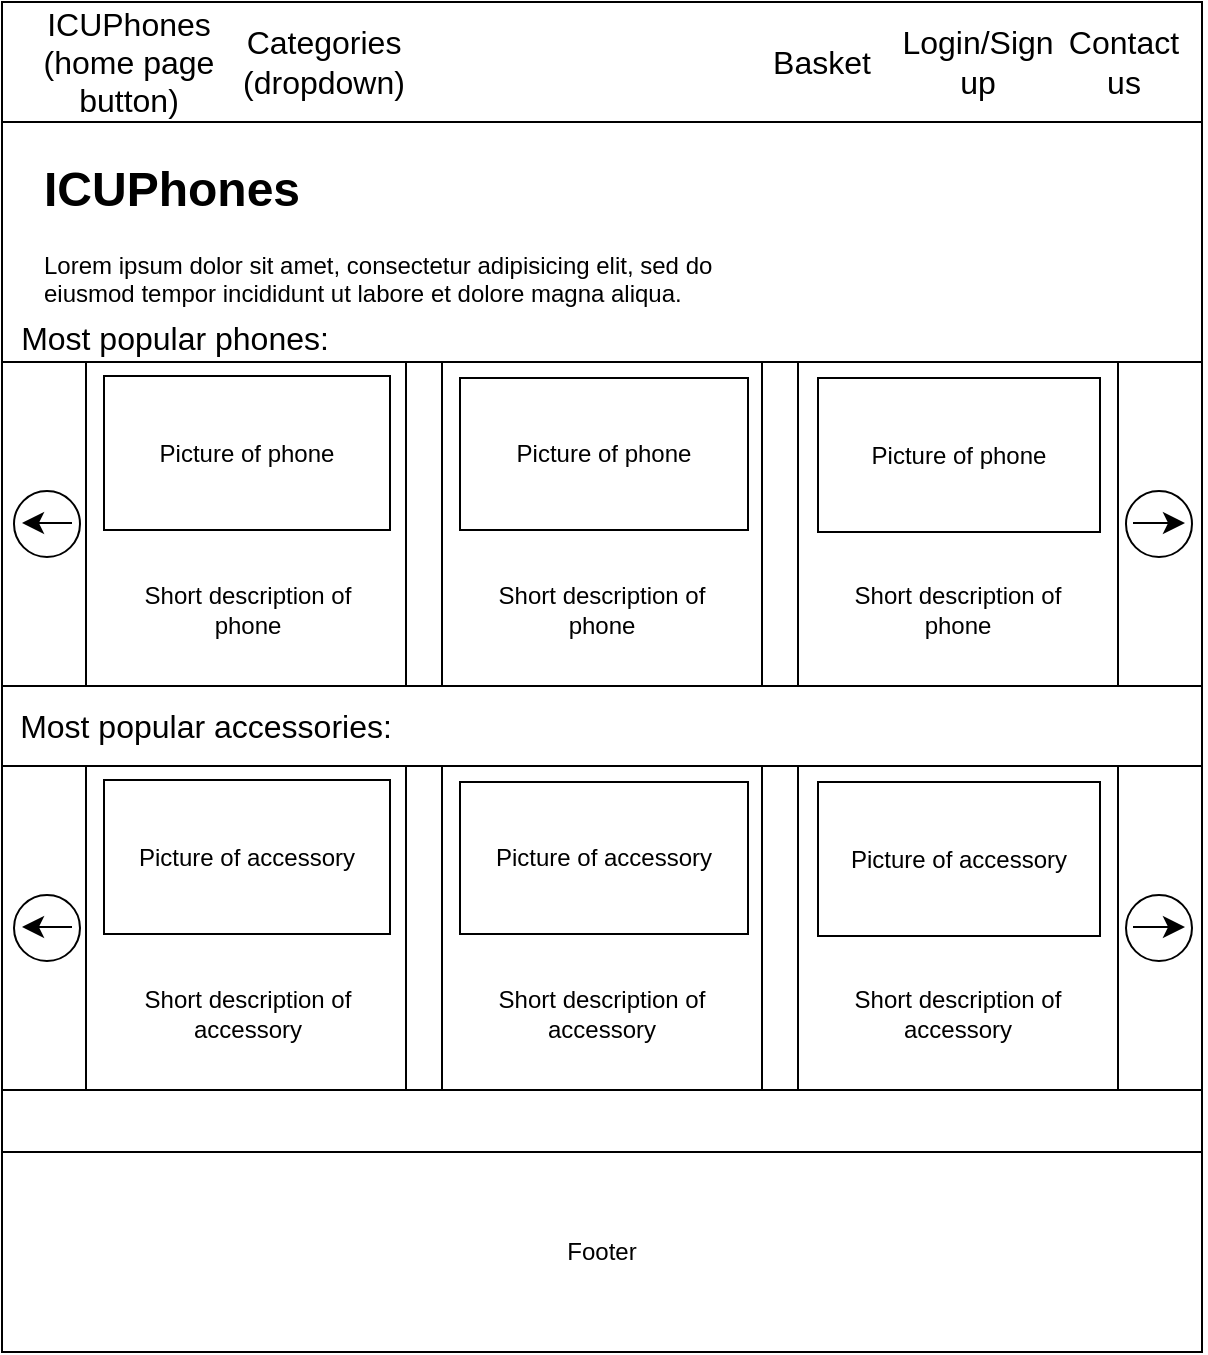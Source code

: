 <mxfile version="23.1.4" type="onedrive" pages="8">
  <diagram name="Home page" id="2J3tJFXeHp1UOmPfLcGs">
    <mxGraphModel grid="0" page="0" gridSize="10" guides="1" tooltips="1" connect="1" arrows="1" fold="1" pageScale="1" pageWidth="827" pageHeight="1169" math="0" shadow="0">
      <root>
        <mxCell id="0" />
        <mxCell id="1" parent="0" />
        <mxCell id="04mF1oczm_JuJKHATLaZ-1" value="" style="rounded=0;whiteSpace=wrap;html=1;" vertex="1" parent="1">
          <mxGeometry x="-83" y="-112" width="600" height="675" as="geometry" />
        </mxCell>
        <mxCell id="04mF1oczm_JuJKHATLaZ-4" value="" style="rounded=0;whiteSpace=wrap;html=1;" vertex="1" parent="1">
          <mxGeometry x="-83" y="-112" width="600" height="60" as="geometry" />
        </mxCell>
        <mxCell id="04mF1oczm_JuJKHATLaZ-5" value="ICUPhones (home page button)" style="text;html=1;align=center;verticalAlign=middle;whiteSpace=wrap;rounded=0;;fontSize=16;" vertex="1" parent="1">
          <mxGeometry x="-77" y="-97" width="115" height="30" as="geometry" />
        </mxCell>
        <mxCell id="04mF1oczm_JuJKHATLaZ-6" value="Contact us" style="text;html=1;align=center;verticalAlign=middle;whiteSpace=wrap;rounded=0;;fontSize=16;" vertex="1" parent="1">
          <mxGeometry x="448" y="-97" width="60" height="30" as="geometry" />
        </mxCell>
        <mxCell id="04mF1oczm_JuJKHATLaZ-7" value="Login/Sign up" style="text;html=1;align=center;verticalAlign=middle;whiteSpace=wrap;rounded=0;;fontSize=16;" vertex="1" parent="1">
          <mxGeometry x="375" y="-97" width="60" height="30" as="geometry" />
        </mxCell>
        <mxCell id="04mF1oczm_JuJKHATLaZ-10" value="Basket" style="text;html=1;align=center;verticalAlign=middle;whiteSpace=wrap;rounded=0;;fontSize=16;" vertex="1" parent="1">
          <mxGeometry x="297" y="-97" width="60" height="30" as="geometry" />
        </mxCell>
        <mxCell id="04mF1oczm_JuJKHATLaZ-11" value="Footer" style="rounded=0;whiteSpace=wrap;html=1;" vertex="1" parent="1">
          <mxGeometry x="-83" y="463" width="600" height="100" as="geometry" />
        </mxCell>
        <mxCell id="Ve1KUpYizb3Ycw6ySm-Z-1" value="&lt;h1&gt;ICUPhones&lt;/h1&gt;&lt;p&gt;Lorem ipsum dolor sit amet, consectetur adipisicing elit, sed do eiusmod tempor incididunt ut labore et dolore magna aliqua.&lt;/p&gt;" style="text;html=1;spacing=5;spacingTop=-20;whiteSpace=wrap;overflow=hidden;rounded=0;" vertex="1" parent="1">
          <mxGeometry x="-67" y="-38" width="350" height="120" as="geometry" />
        </mxCell>
        <mxCell id="Ve1KUpYizb3Ycw6ySm-Z-2" value="Most popular phones:" style="text;html=1;align=center;verticalAlign=middle;whiteSpace=wrap;rounded=0;;fontSize=16;" vertex="1" parent="1">
          <mxGeometry x="-77" y="41" width="161" height="30" as="geometry" />
        </mxCell>
        <mxCell id="Ve1KUpYizb3Ycw6ySm-Z-3" value="" style="rounded=0;whiteSpace=wrap;html=1;" vertex="1" parent="1">
          <mxGeometry x="-83" y="68" width="600" height="162" as="geometry" />
        </mxCell>
        <mxCell id="Ve1KUpYizb3Ycw6ySm-Z-4" value="Most popular accessories:" style="text;html=1;align=center;verticalAlign=middle;whiteSpace=wrap;rounded=0;;fontSize=16;" vertex="1" parent="1">
          <mxGeometry x="-77" y="235" width="192" height="30" as="geometry" />
        </mxCell>
        <mxCell id="Ve1KUpYizb3Ycw6ySm-Z-6" value="" style="rounded=0;whiteSpace=wrap;html=1;" vertex="1" parent="1">
          <mxGeometry x="-41" y="68" width="160" height="162" as="geometry" />
        </mxCell>
        <mxCell id="Ve1KUpYizb3Ycw6ySm-Z-7" value="" style="rounded=0;whiteSpace=wrap;html=1;" vertex="1" parent="1">
          <mxGeometry x="137" y="68" width="160" height="162" as="geometry" />
        </mxCell>
        <mxCell id="Ve1KUpYizb3Ycw6ySm-Z-8" value="" style="rounded=0;whiteSpace=wrap;html=1;" vertex="1" parent="1">
          <mxGeometry x="315" y="68" width="160" height="162" as="geometry" />
        </mxCell>
        <mxCell id="Ve1KUpYizb3Ycw6ySm-Z-9" value="" style="ellipse;whiteSpace=wrap;html=1;aspect=fixed;" vertex="1" parent="1">
          <mxGeometry x="-77" y="132.5" width="33" height="33" as="geometry" />
        </mxCell>
        <mxCell id="Ve1KUpYizb3Ycw6ySm-Z-10" value="" style="endArrow=classic;html=1;rounded=0;fontSize=12;startSize=8;endSize=8;" edge="1" parent="1">
          <mxGeometry width="50" height="50" relative="1" as="geometry">
            <mxPoint x="-48" y="148.5" as="sourcePoint" />
            <mxPoint x="-73" y="148.5" as="targetPoint" />
          </mxGeometry>
        </mxCell>
        <mxCell id="Ve1KUpYizb3Ycw6ySm-Z-13" value="" style="ellipse;whiteSpace=wrap;html=1;aspect=fixed;" vertex="1" parent="1">
          <mxGeometry x="479" y="132.5" width="33" height="33" as="geometry" />
        </mxCell>
        <mxCell id="Ve1KUpYizb3Ycw6ySm-Z-14" value="" style="endArrow=classic;html=1;rounded=0;fontSize=12;startSize=8;endSize=8;" edge="1" parent="1">
          <mxGeometry width="50" height="50" relative="1" as="geometry">
            <mxPoint x="482.5" y="148.5" as="sourcePoint" />
            <mxPoint x="508.5" y="148.5" as="targetPoint" />
          </mxGeometry>
        </mxCell>
        <mxCell id="Ve1KUpYizb3Ycw6ySm-Z-15" value="Picture of phone" style="rounded=0;whiteSpace=wrap;html=1;" vertex="1" parent="1">
          <mxGeometry x="-32" y="75" width="143" height="77" as="geometry" />
        </mxCell>
        <mxCell id="Ve1KUpYizb3Ycw6ySm-Z-16" value="Picture of phone" style="rounded=0;whiteSpace=wrap;html=1;" vertex="1" parent="1">
          <mxGeometry x="146" y="76" width="144" height="76" as="geometry" />
        </mxCell>
        <mxCell id="Ve1KUpYizb3Ycw6ySm-Z-17" value="Picture of phone" style="rounded=0;whiteSpace=wrap;html=1;" vertex="1" parent="1">
          <mxGeometry x="325" y="76" width="141" height="77" as="geometry" />
        </mxCell>
        <mxCell id="Ve1KUpYizb3Ycw6ySm-Z-18" value="Short description of phone" style="text;html=1;align=center;verticalAlign=middle;whiteSpace=wrap;rounded=0;;fontSize=12;" vertex="1" parent="1">
          <mxGeometry x="-31" y="159" width="142" height="66" as="geometry" />
        </mxCell>
        <mxCell id="Ve1KUpYizb3Ycw6ySm-Z-19" value="Short description of phone" style="text;html=1;align=center;verticalAlign=middle;whiteSpace=wrap;rounded=0;;fontSize=12;" vertex="1" parent="1">
          <mxGeometry x="146" y="159" width="142" height="66" as="geometry" />
        </mxCell>
        <mxCell id="Ve1KUpYizb3Ycw6ySm-Z-20" value="Short description of phone" style="text;html=1;align=center;verticalAlign=middle;whiteSpace=wrap;rounded=0;;fontSize=12;" vertex="1" parent="1">
          <mxGeometry x="324" y="159" width="142" height="66" as="geometry" />
        </mxCell>
        <mxCell id="Ve1KUpYizb3Ycw6ySm-Z-21" value="" style="rounded=0;whiteSpace=wrap;html=1;" vertex="1" parent="1">
          <mxGeometry x="-83" y="270" width="600" height="162" as="geometry" />
        </mxCell>
        <mxCell id="Ve1KUpYizb3Ycw6ySm-Z-22" value="" style="rounded=0;whiteSpace=wrap;html=1;" vertex="1" parent="1">
          <mxGeometry x="-41" y="270" width="160" height="162" as="geometry" />
        </mxCell>
        <mxCell id="Ve1KUpYizb3Ycw6ySm-Z-23" value="" style="rounded=0;whiteSpace=wrap;html=1;" vertex="1" parent="1">
          <mxGeometry x="137" y="270" width="160" height="162" as="geometry" />
        </mxCell>
        <mxCell id="Ve1KUpYizb3Ycw6ySm-Z-24" value="" style="rounded=0;whiteSpace=wrap;html=1;" vertex="1" parent="1">
          <mxGeometry x="315" y="270" width="160" height="162" as="geometry" />
        </mxCell>
        <mxCell id="Ve1KUpYizb3Ycw6ySm-Z-25" value="" style="ellipse;whiteSpace=wrap;html=1;aspect=fixed;" vertex="1" parent="1">
          <mxGeometry x="-77" y="334.5" width="33" height="33" as="geometry" />
        </mxCell>
        <mxCell id="Ve1KUpYizb3Ycw6ySm-Z-26" value="" style="endArrow=classic;html=1;rounded=0;fontSize=12;startSize=8;endSize=8;" edge="1" parent="1">
          <mxGeometry width="50" height="50" relative="1" as="geometry">
            <mxPoint x="-48" y="350.5" as="sourcePoint" />
            <mxPoint x="-73" y="350.5" as="targetPoint" />
          </mxGeometry>
        </mxCell>
        <mxCell id="Ve1KUpYizb3Ycw6ySm-Z-27" value="" style="ellipse;whiteSpace=wrap;html=1;aspect=fixed;" vertex="1" parent="1">
          <mxGeometry x="479" y="334.5" width="33" height="33" as="geometry" />
        </mxCell>
        <mxCell id="Ve1KUpYizb3Ycw6ySm-Z-28" value="" style="endArrow=classic;html=1;rounded=0;fontSize=12;startSize=8;endSize=8;" edge="1" parent="1">
          <mxGeometry width="50" height="50" relative="1" as="geometry">
            <mxPoint x="482.5" y="350.5" as="sourcePoint" />
            <mxPoint x="508.5" y="350.5" as="targetPoint" />
          </mxGeometry>
        </mxCell>
        <mxCell id="Ve1KUpYizb3Ycw6ySm-Z-29" value="Picture of accessory" style="rounded=0;whiteSpace=wrap;html=1;" vertex="1" parent="1">
          <mxGeometry x="-32" y="277" width="143" height="77" as="geometry" />
        </mxCell>
        <mxCell id="Ve1KUpYizb3Ycw6ySm-Z-30" value="Picture of accessory" style="rounded=0;whiteSpace=wrap;html=1;" vertex="1" parent="1">
          <mxGeometry x="146" y="278" width="144" height="76" as="geometry" />
        </mxCell>
        <mxCell id="Ve1KUpYizb3Ycw6ySm-Z-31" value="Picture of accessory" style="rounded=0;whiteSpace=wrap;html=1;" vertex="1" parent="1">
          <mxGeometry x="325" y="278" width="141" height="77" as="geometry" />
        </mxCell>
        <mxCell id="Ve1KUpYizb3Ycw6ySm-Z-32" value="Short description of accessory" style="text;html=1;align=center;verticalAlign=middle;whiteSpace=wrap;rounded=0;;fontSize=12;" vertex="1" parent="1">
          <mxGeometry x="-31" y="361" width="142" height="66" as="geometry" />
        </mxCell>
        <mxCell id="Ve1KUpYizb3Ycw6ySm-Z-33" value="Short description of accessory" style="text;html=1;align=center;verticalAlign=middle;whiteSpace=wrap;rounded=0;;fontSize=12;" vertex="1" parent="1">
          <mxGeometry x="146" y="361" width="142" height="66" as="geometry" />
        </mxCell>
        <mxCell id="Ve1KUpYizb3Ycw6ySm-Z-34" value="Short description of accessory" style="text;html=1;align=center;verticalAlign=middle;whiteSpace=wrap;rounded=0;;fontSize=12;" vertex="1" parent="1">
          <mxGeometry x="324" y="361" width="142" height="66" as="geometry" />
        </mxCell>
        <mxCell id="Ve1KUpYizb3Ycw6ySm-Z-35" value="Categories (dropdown)" style="text;html=1;align=center;verticalAlign=middle;whiteSpace=wrap;rounded=0;;fontSize=16;" vertex="1" parent="1">
          <mxGeometry x="48" y="-97" width="60" height="30" as="geometry" />
        </mxCell>
      </root>
    </mxGraphModel>
  </diagram>
  <diagram id="jII_pIbXoAba7rNEWKMD" name="Contact us">
    <mxGraphModel grid="0" page="0" gridSize="10" guides="1" tooltips="1" connect="1" arrows="1" fold="1" pageScale="1" pageWidth="827" pageHeight="1169" math="0" shadow="0">
      <root>
        <mxCell id="0" />
        <mxCell id="1" parent="0" />
        <mxCell id="JBblYrKfIaCpEpmU0I25-1" value="" style="rounded=0;whiteSpace=wrap;html=1;" vertex="1" parent="1">
          <mxGeometry x="-83" y="-112" width="600" height="675" as="geometry" />
        </mxCell>
        <mxCell id="JBblYrKfIaCpEpmU0I25-2" value="" style="rounded=0;whiteSpace=wrap;html=1;" vertex="1" parent="1">
          <mxGeometry x="-83" y="-112" width="600" height="60" as="geometry" />
        </mxCell>
        <mxCell id="JBblYrKfIaCpEpmU0I25-3" value="ICUPhones (home page button)" style="text;html=1;align=center;verticalAlign=middle;whiteSpace=wrap;rounded=0;;fontSize=16;" vertex="1" parent="1">
          <mxGeometry x="-77" y="-97" width="115" height="30" as="geometry" />
        </mxCell>
        <mxCell id="JBblYrKfIaCpEpmU0I25-4" value="Contact us" style="text;html=1;align=center;verticalAlign=middle;whiteSpace=wrap;rounded=0;;fontSize=16;" vertex="1" parent="1">
          <mxGeometry x="448" y="-97" width="60" height="30" as="geometry" />
        </mxCell>
        <mxCell id="JBblYrKfIaCpEpmU0I25-5" value="Login/Sign up" style="text;html=1;align=center;verticalAlign=middle;whiteSpace=wrap;rounded=0;;fontSize=16;" vertex="1" parent="1">
          <mxGeometry x="375" y="-97" width="60" height="30" as="geometry" />
        </mxCell>
        <mxCell id="JBblYrKfIaCpEpmU0I25-6" value="Basket" style="text;html=1;align=center;verticalAlign=middle;whiteSpace=wrap;rounded=0;;fontSize=16;" vertex="1" parent="1">
          <mxGeometry x="297" y="-97" width="60" height="30" as="geometry" />
        </mxCell>
        <mxCell id="JBblYrKfIaCpEpmU0I25-7" value="Footer" style="rounded=0;whiteSpace=wrap;html=1;" vertex="1" parent="1">
          <mxGeometry x="-83" y="463" width="600" height="100" as="geometry" />
        </mxCell>
        <mxCell id="tV07OY3lc2qLV0bxGWFJ-1" value="&lt;h1&gt;Having trouble?&lt;/h1&gt;&lt;p&gt;Lorem ipsum dolor sit amet, consectetur adipisicing elit, sed do eiusmod tempor incididunt ut labore et dolore magna aliqua.&lt;/p&gt;" style="text;html=1;spacing=5;spacingTop=-20;whiteSpace=wrap;overflow=hidden;rounded=0;" vertex="1" parent="1">
          <mxGeometry x="-60" y="-42" width="228" height="120" as="geometry" />
        </mxCell>
        <mxCell id="tV07OY3lc2qLV0bxGWFJ-2" value="" style="rounded=0;whiteSpace=wrap;html=1;" vertex="1" parent="1">
          <mxGeometry x="-71" y="73" width="578" height="273" as="geometry" />
        </mxCell>
        <mxCell id="tV07OY3lc2qLV0bxGWFJ-3" value="Name (optional):" style="text;html=1;align=center;verticalAlign=middle;whiteSpace=wrap;rounded=0;;fontSize=12;" vertex="1" parent="1">
          <mxGeometry x="-56" y="91" width="60" height="30" as="geometry" />
        </mxCell>
        <mxCell id="tV07OY3lc2qLV0bxGWFJ-4" value="Email:" style="text;html=1;align=center;verticalAlign=middle;whiteSpace=wrap;rounded=0;;fontSize=12;" vertex="1" parent="1">
          <mxGeometry x="-56" y="133" width="60" height="30" as="geometry" />
        </mxCell>
        <mxCell id="tV07OY3lc2qLV0bxGWFJ-6" value="Type of issue:" style="text;html=1;align=center;verticalAlign=middle;whiteSpace=wrap;rounded=0;;fontSize=12;" vertex="1" parent="1">
          <mxGeometry x="-56" y="174" width="60" height="30" as="geometry" />
        </mxCell>
        <mxCell id="tV07OY3lc2qLV0bxGWFJ-7" value="Description of issue:" style="text;html=1;align=center;verticalAlign=middle;whiteSpace=wrap;rounded=0;;fontSize=12;" vertex="1" parent="1">
          <mxGeometry x="-56" y="223" width="60" height="30" as="geometry" />
        </mxCell>
        <mxCell id="tV07OY3lc2qLV0bxGWFJ-8" value="" style="rounded=0;whiteSpace=wrap;html=1;" vertex="1" parent="1">
          <mxGeometry x="11" y="93" width="250" height="30" as="geometry" />
        </mxCell>
        <mxCell id="tV07OY3lc2qLV0bxGWFJ-9" value="" style="rounded=0;whiteSpace=wrap;html=1;" vertex="1" parent="1">
          <mxGeometry x="11" y="133" width="250" height="30" as="geometry" />
        </mxCell>
        <mxCell id="tV07OY3lc2qLV0bxGWFJ-10" value="" style="rounded=0;whiteSpace=wrap;html=1;" vertex="1" parent="1">
          <mxGeometry x="11" y="174" width="250" height="30" as="geometry" />
        </mxCell>
        <mxCell id="tV07OY3lc2qLV0bxGWFJ-11" value="" style="rounded=0;whiteSpace=wrap;html=1;" vertex="1" parent="1">
          <mxGeometry x="-56" y="255" width="545" height="83" as="geometry" />
        </mxCell>
        <mxCell id="tV07OY3lc2qLV0bxGWFJ-12" value="&lt;h1&gt;Other ways to contact us.&lt;/h1&gt;&lt;p&gt;Phone number: 555555555.&lt;/p&gt;&lt;p&gt;Email: notreal@emailsite.com&lt;/p&gt;" style="text;html=1;spacing=5;spacingTop=-20;whiteSpace=wrap;overflow=hidden;rounded=0;" vertex="1" parent="1">
          <mxGeometry x="-71" y="343" width="351" height="120" as="geometry" />
        </mxCell>
      </root>
    </mxGraphModel>
  </diagram>
  <diagram id="8rJJ2-NHldKvZKgJDWBi" name="Category page">
    <mxGraphModel grid="0" page="0" gridSize="10" guides="1" tooltips="1" connect="1" arrows="1" fold="1" pageScale="1" pageWidth="827" pageHeight="1169" math="0" shadow="0">
      <root>
        <mxCell id="0" />
        <mxCell id="1" parent="0" />
        <mxCell id="VUkJms_fLcl5fz6gQ_1b-1" value="" style="rounded=0;whiteSpace=wrap;html=1;" vertex="1" parent="1">
          <mxGeometry x="-83" y="-112" width="600" height="675" as="geometry" />
        </mxCell>
        <mxCell id="VUkJms_fLcl5fz6gQ_1b-2" value="" style="rounded=0;whiteSpace=wrap;html=1;" vertex="1" parent="1">
          <mxGeometry x="-83" y="-112" width="600" height="60" as="geometry" />
        </mxCell>
        <mxCell id="VUkJms_fLcl5fz6gQ_1b-3" value="ICUPhones (home page button)" style="text;html=1;align=center;verticalAlign=middle;whiteSpace=wrap;rounded=0;;fontSize=16;" vertex="1" parent="1">
          <mxGeometry x="-77" y="-97" width="115" height="30" as="geometry" />
        </mxCell>
        <mxCell id="VUkJms_fLcl5fz6gQ_1b-4" value="Contact us" style="text;html=1;align=center;verticalAlign=middle;whiteSpace=wrap;rounded=0;;fontSize=16;" vertex="1" parent="1">
          <mxGeometry x="448" y="-97" width="60" height="30" as="geometry" />
        </mxCell>
        <mxCell id="VUkJms_fLcl5fz6gQ_1b-5" value="Login/Sign up" style="text;html=1;align=center;verticalAlign=middle;whiteSpace=wrap;rounded=0;;fontSize=16;" vertex="1" parent="1">
          <mxGeometry x="375" y="-97" width="60" height="30" as="geometry" />
        </mxCell>
        <mxCell id="VUkJms_fLcl5fz6gQ_1b-6" value="Basket" style="text;html=1;align=center;verticalAlign=middle;whiteSpace=wrap;rounded=0;;fontSize=16;" vertex="1" parent="1">
          <mxGeometry x="297" y="-97" width="60" height="30" as="geometry" />
        </mxCell>
        <mxCell id="VUkJms_fLcl5fz6gQ_1b-7" value="Footer" style="rounded=0;whiteSpace=wrap;html=1;" vertex="1" parent="1">
          <mxGeometry x="-83" y="463" width="600" height="100" as="geometry" />
        </mxCell>
        <mxCell id="KwlfQMptiEDxXoZjKcDr-1" value="&lt;h1&gt;(Category name)&lt;/h1&gt;&lt;p&gt;(Description of the category)&lt;/p&gt;" style="text;html=1;spacing=5;spacingTop=-20;whiteSpace=wrap;overflow=hidden;rounded=0;" vertex="1" parent="1">
          <mxGeometry x="-65" y="-41" width="365" height="120" as="geometry" />
        </mxCell>
        <mxCell id="Mju_uXdm7G41mVfvTUWO-1" value="Picture of phone" style="rounded=0;whiteSpace=wrap;html=1;" vertex="1" parent="1">
          <mxGeometry x="-58" y="79" width="157" height="139" as="geometry" />
        </mxCell>
        <mxCell id="Mju_uXdm7G41mVfvTUWO-2" value="Picture of phone" style="rounded=0;whiteSpace=wrap;html=1;" vertex="1" parent="1">
          <mxGeometry x="136" y="79" width="157" height="139" as="geometry" />
        </mxCell>
        <mxCell id="Mju_uXdm7G41mVfvTUWO-3" value="Picture of phone" style="rounded=0;whiteSpace=wrap;html=1;" vertex="1" parent="1">
          <mxGeometry x="330" y="79" width="157" height="139" as="geometry" />
        </mxCell>
        <mxCell id="Mju_uXdm7G41mVfvTUWO-4" value="Name of phone" style="rounded=0;whiteSpace=wrap;html=1;" vertex="1" parent="1">
          <mxGeometry x="-58" y="218" width="157" height="38" as="geometry" />
        </mxCell>
        <mxCell id="Mju_uXdm7G41mVfvTUWO-5" value="Name of phone" style="rounded=0;whiteSpace=wrap;html=1;" vertex="1" parent="1">
          <mxGeometry x="136" y="218" width="157" height="38" as="geometry" />
        </mxCell>
        <mxCell id="Mju_uXdm7G41mVfvTUWO-6" value="Name of phone" style="rounded=0;whiteSpace=wrap;html=1;" vertex="1" parent="1">
          <mxGeometry x="330" y="218" width="157" height="38" as="geometry" />
        </mxCell>
        <mxCell id="Mju_uXdm7G41mVfvTUWO-7" value="Picture of phone" style="rounded=0;whiteSpace=wrap;html=1;" vertex="1" parent="1">
          <mxGeometry x="-58" y="271" width="157" height="139" as="geometry" />
        </mxCell>
        <mxCell id="Mju_uXdm7G41mVfvTUWO-8" value="Picture of phone" style="rounded=0;whiteSpace=wrap;html=1;" vertex="1" parent="1">
          <mxGeometry x="136" y="271" width="157" height="139" as="geometry" />
        </mxCell>
        <mxCell id="Mju_uXdm7G41mVfvTUWO-9" value="Picture of phone" style="rounded=0;whiteSpace=wrap;html=1;" vertex="1" parent="1">
          <mxGeometry x="330" y="271" width="157" height="139" as="geometry" />
        </mxCell>
        <mxCell id="Mju_uXdm7G41mVfvTUWO-10" value="Name of phone" style="rounded=0;whiteSpace=wrap;html=1;" vertex="1" parent="1">
          <mxGeometry x="-58" y="410" width="157" height="38" as="geometry" />
        </mxCell>
        <mxCell id="Mju_uXdm7G41mVfvTUWO-11" value="Name of phone" style="rounded=0;whiteSpace=wrap;html=1;" vertex="1" parent="1">
          <mxGeometry x="136" y="410" width="157" height="38" as="geometry" />
        </mxCell>
        <mxCell id="Mju_uXdm7G41mVfvTUWO-12" value="Name of phone" style="rounded=0;whiteSpace=wrap;html=1;" vertex="1" parent="1">
          <mxGeometry x="330" y="410" width="157" height="38" as="geometry" />
        </mxCell>
        <mxCell id="Mju_uXdm7G41mVfvTUWO-13" value="Scroll down for more." style="text;html=1;align=center;verticalAlign=middle;whiteSpace=wrap;rounded=0;;fontSize=16;" vertex="1" parent="1">
          <mxGeometry x="138" y="594" width="170" height="30" as="geometry" />
        </mxCell>
      </root>
    </mxGraphModel>
  </diagram>
  <diagram id="9UMg003qZdW72lsUbUJY" name="Login / Sign up page">
    <mxGraphModel grid="0" page="0" gridSize="10" guides="1" tooltips="1" connect="1" arrows="1" fold="1" pageScale="1" pageWidth="827" pageHeight="1169" math="0" shadow="0">
      <root>
        <mxCell id="0" />
        <mxCell id="1" parent="0" />
        <mxCell id="wQfnEraJrzrEU6wPM7q4-1" value="" style="rounded=0;whiteSpace=wrap;html=1;" vertex="1" parent="1">
          <mxGeometry x="-83" y="-112" width="600" height="675" as="geometry" />
        </mxCell>
        <mxCell id="wQfnEraJrzrEU6wPM7q4-2" value="" style="rounded=0;whiteSpace=wrap;html=1;" vertex="1" parent="1">
          <mxGeometry x="-83" y="-112" width="600" height="60" as="geometry" />
        </mxCell>
        <mxCell id="wQfnEraJrzrEU6wPM7q4-3" value="ICUPhones (home page button)" style="text;html=1;align=center;verticalAlign=middle;whiteSpace=wrap;rounded=0;;fontSize=16;" vertex="1" parent="1">
          <mxGeometry x="-77" y="-97" width="115" height="30" as="geometry" />
        </mxCell>
        <mxCell id="wQfnEraJrzrEU6wPM7q4-4" value="Contact us" style="text;html=1;align=center;verticalAlign=middle;whiteSpace=wrap;rounded=0;;fontSize=16;" vertex="1" parent="1">
          <mxGeometry x="448" y="-97" width="60" height="30" as="geometry" />
        </mxCell>
        <mxCell id="wQfnEraJrzrEU6wPM7q4-5" value="Login/Sign up" style="text;html=1;align=center;verticalAlign=middle;whiteSpace=wrap;rounded=0;;fontSize=16;" vertex="1" parent="1">
          <mxGeometry x="375" y="-97" width="60" height="30" as="geometry" />
        </mxCell>
        <mxCell id="wQfnEraJrzrEU6wPM7q4-6" value="Basket" style="text;html=1;align=center;verticalAlign=middle;whiteSpace=wrap;rounded=0;;fontSize=16;" vertex="1" parent="1">
          <mxGeometry x="297" y="-97" width="60" height="30" as="geometry" />
        </mxCell>
        <mxCell id="wQfnEraJrzrEU6wPM7q4-7" value="Footer" style="rounded=0;whiteSpace=wrap;html=1;" vertex="1" parent="1">
          <mxGeometry x="-83" y="463" width="600" height="100" as="geometry" />
        </mxCell>
        <mxCell id="ODvwSp3UGVQ7lPtLB79a-1" value="&lt;h1&gt;Login&lt;/h1&gt;" style="text;html=1;spacing=5;spacingTop=-20;whiteSpace=wrap;overflow=hidden;rounded=0;" vertex="1" parent="1">
          <mxGeometry x="-58" y="-36" width="80" height="40" as="geometry" />
        </mxCell>
        <mxCell id="ODvwSp3UGVQ7lPtLB79a-2" value="Username:" style="text;html=1;align=center;verticalAlign=middle;whiteSpace=wrap;rounded=0;;fontSize=16;" vertex="1" parent="1">
          <mxGeometry x="-58" y="15" width="60" height="30" as="geometry" />
        </mxCell>
        <mxCell id="ODvwSp3UGVQ7lPtLB79a-3" value="Password:" style="text;html=1;align=center;verticalAlign=middle;whiteSpace=wrap;rounded=0;;fontSize=16;" vertex="1" parent="1">
          <mxGeometry x="-58" y="54" width="60" height="30" as="geometry" />
        </mxCell>
        <mxCell id="ODvwSp3UGVQ7lPtLB79a-4" value="Login" style="rounded=0;whiteSpace=wrap;html=1;" vertex="1" parent="1">
          <mxGeometry x="-60" y="104" width="68" height="30" as="geometry" />
        </mxCell>
        <mxCell id="ODvwSp3UGVQ7lPtLB79a-5" value="" style="rounded=0;whiteSpace=wrap;html=1;" vertex="1" parent="1">
          <mxGeometry x="26" y="15" width="175" height="32" as="geometry" />
        </mxCell>
        <mxCell id="ODvwSp3UGVQ7lPtLB79a-6" value="Hidden text variant" style="rounded=0;whiteSpace=wrap;html=1;" vertex="1" parent="1">
          <mxGeometry x="26" y="56" width="175" height="32" as="geometry" />
        </mxCell>
        <mxCell id="ODvwSp3UGVQ7lPtLB79a-7" value="Forgot my username / password" style="text;html=1;align=center;verticalAlign=middle;whiteSpace=wrap;rounded=0;;fontSize=10;" vertex="1" parent="1">
          <mxGeometry x="22" y="104" width="126" height="30" as="geometry" />
        </mxCell>
        <mxCell id="ODvwSp3UGVQ7lPtLB79a-8" value="&lt;h1&gt;Heading&lt;/h1&gt;" style="text;html=1;spacing=5;spacingTop=-20;whiteSpace=wrap;overflow=hidden;rounded=0;" vertex="1" parent="1">
          <mxGeometry x="-58" y="168" width="104" height="40" as="geometry" />
        </mxCell>
        <mxCell id="ODvwSp3UGVQ7lPtLB79a-9" value="Username:" style="text;html=1;align=center;verticalAlign=middle;whiteSpace=wrap;rounded=0;;fontSize=16;" vertex="1" parent="1">
          <mxGeometry x="-58" y="211" width="60" height="30" as="geometry" />
        </mxCell>
        <mxCell id="ODvwSp3UGVQ7lPtLB79a-10" value="Password:" style="text;html=1;align=center;verticalAlign=middle;whiteSpace=wrap;rounded=0;;fontSize=16;" vertex="1" parent="1">
          <mxGeometry x="-58" y="247" width="60" height="30" as="geometry" />
        </mxCell>
        <mxCell id="ODvwSp3UGVQ7lPtLB79a-11" value="Confirm password:&amp;nbsp;" style="text;html=1;align=center;verticalAlign=middle;whiteSpace=wrap;rounded=0;;fontSize=16;" vertex="1" parent="1">
          <mxGeometry x="-58" y="288" width="60" height="30" as="geometry" />
        </mxCell>
        <mxCell id="ODvwSp3UGVQ7lPtLB79a-12" value="Email:" style="text;html=1;align=center;verticalAlign=middle;whiteSpace=wrap;rounded=0;;fontSize=16;" vertex="1" parent="1">
          <mxGeometry x="-58" y="331" width="60" height="30" as="geometry" />
        </mxCell>
        <mxCell id="ODvwSp3UGVQ7lPtLB79a-13" value="Sign up" style="rounded=0;whiteSpace=wrap;html=1;" vertex="1" parent="1">
          <mxGeometry x="-60" y="373" width="75" height="28" as="geometry" />
        </mxCell>
        <mxCell id="ODvwSp3UGVQ7lPtLB79a-14" value="" style="rounded=0;whiteSpace=wrap;html=1;" vertex="1" parent="1">
          <mxGeometry x="28" y="210" width="175" height="32" as="geometry" />
        </mxCell>
        <mxCell id="ODvwSp3UGVQ7lPtLB79a-15" value="Hidden text variant" style="rounded=0;whiteSpace=wrap;html=1;" vertex="1" parent="1">
          <mxGeometry x="28" y="247" width="175" height="32" as="geometry" />
        </mxCell>
        <mxCell id="ODvwSp3UGVQ7lPtLB79a-16" value="Hidden text variant" style="rounded=0;whiteSpace=wrap;html=1;" vertex="1" parent="1">
          <mxGeometry x="28" y="288" width="175" height="32" as="geometry" />
        </mxCell>
        <mxCell id="ODvwSp3UGVQ7lPtLB79a-17" value="" style="rounded=0;whiteSpace=wrap;html=1;" vertex="1" parent="1">
          <mxGeometry x="28" y="329" width="175" height="32" as="geometry" />
        </mxCell>
      </root>
    </mxGraphModel>
  </diagram>
  <diagram id="xiApMmC4sZi7Oy01Psqn" name="Phone page">
    <mxGraphModel grid="0" page="0" gridSize="10" guides="1" tooltips="1" connect="1" arrows="1" fold="1" pageScale="1" pageWidth="827" pageHeight="1169" math="0" shadow="0">
      <root>
        <mxCell id="0" />
        <mxCell id="1" parent="0" />
        <mxCell id="gqaSNHuf3_2dsF7fdh1V-1" value="" style="rounded=0;whiteSpace=wrap;html=1;" vertex="1" parent="1">
          <mxGeometry x="-83" y="-112" width="600" height="675" as="geometry" />
        </mxCell>
        <mxCell id="gqaSNHuf3_2dsF7fdh1V-2" value="" style="rounded=0;whiteSpace=wrap;html=1;" vertex="1" parent="1">
          <mxGeometry x="-83" y="-112" width="600" height="60" as="geometry" />
        </mxCell>
        <mxCell id="gqaSNHuf3_2dsF7fdh1V-3" value="ICUPhones (home page button)" style="text;html=1;align=center;verticalAlign=middle;whiteSpace=wrap;rounded=0;;fontSize=16;" vertex="1" parent="1">
          <mxGeometry x="-77" y="-97" width="115" height="30" as="geometry" />
        </mxCell>
        <mxCell id="gqaSNHuf3_2dsF7fdh1V-4" value="Contact us" style="text;html=1;align=center;verticalAlign=middle;whiteSpace=wrap;rounded=0;;fontSize=16;" vertex="1" parent="1">
          <mxGeometry x="448" y="-97" width="60" height="30" as="geometry" />
        </mxCell>
        <mxCell id="gqaSNHuf3_2dsF7fdh1V-5" value="Login/Sign up" style="text;html=1;align=center;verticalAlign=middle;whiteSpace=wrap;rounded=0;;fontSize=16;" vertex="1" parent="1">
          <mxGeometry x="375" y="-97" width="60" height="30" as="geometry" />
        </mxCell>
        <mxCell id="gqaSNHuf3_2dsF7fdh1V-6" value="Basket" style="text;html=1;align=center;verticalAlign=middle;whiteSpace=wrap;rounded=0;;fontSize=16;" vertex="1" parent="1">
          <mxGeometry x="297" y="-97" width="60" height="30" as="geometry" />
        </mxCell>
        <mxCell id="gqaSNHuf3_2dsF7fdh1V-7" value="Footer" style="rounded=0;whiteSpace=wrap;html=1;" vertex="1" parent="1">
          <mxGeometry x="-83" y="463" width="600" height="100" as="geometry" />
        </mxCell>
        <mxCell id="KqeJ8sXSd9Usk9PDt--0-1" value="&lt;h1&gt;(Phone name)&lt;/h1&gt;" style="text;html=1;spacing=5;spacingTop=-20;whiteSpace=wrap;overflow=hidden;rounded=0;" vertex="1" parent="1">
          <mxGeometry x="-69" y="-45" width="168" height="40" as="geometry" />
        </mxCell>
        <mxCell id="KqeJ8sXSd9Usk9PDt--0-2" value="Picture of phone" style="rounded=0;whiteSpace=wrap;html=1;" vertex="1" parent="1">
          <mxGeometry x="-66" y="-1" width="350" height="300" as="geometry" />
        </mxCell>
        <mxCell id="KqeJ8sXSd9Usk9PDt--0-3" value="Phone stats like its storage, battery life, rating , etc" style="text;html=1;align=center;verticalAlign=middle;whiteSpace=wrap;rounded=0;;fontSize=16;" vertex="1" parent="1">
          <mxGeometry x="297" y="-1" width="206" height="302" as="geometry" />
        </mxCell>
        <mxCell id="KqeJ8sXSd9Usk9PDt--0-4" value="Comment box" style="rounded=0;whiteSpace=wrap;html=1;" vertex="1" parent="1">
          <mxGeometry x="-66" y="338" width="569" height="55" as="geometry" />
        </mxCell>
        <mxCell id="KqeJ8sXSd9Usk9PDt--0-5" value="" style="verticalLabelPosition=bottom;verticalAlign=top;html=1;shape=mxgraph.basic.star" vertex="1" parent="1">
          <mxGeometry y="343.5" width="13" height="13" as="geometry" />
        </mxCell>
        <mxCell id="KqeJ8sXSd9Usk9PDt--0-6" value="" style="verticalLabelPosition=bottom;verticalAlign=top;html=1;shape=mxgraph.basic.star" vertex="1" parent="1">
          <mxGeometry x="17" y="343.5" width="13" height="13" as="geometry" />
        </mxCell>
        <mxCell id="KqeJ8sXSd9Usk9PDt--0-11" value="" style="verticalLabelPosition=bottom;verticalAlign=top;html=1;shape=mxgraph.basic.star" vertex="1" parent="1">
          <mxGeometry x="34" y="343.5" width="13" height="13" as="geometry" />
        </mxCell>
        <mxCell id="KqeJ8sXSd9Usk9PDt--0-12" value="" style="verticalLabelPosition=bottom;verticalAlign=top;html=1;shape=mxgraph.basic.star" vertex="1" parent="1">
          <mxGeometry x="51" y="343.5" width="13" height="13" as="geometry" />
        </mxCell>
        <mxCell id="KqeJ8sXSd9Usk9PDt--0-13" value="" style="verticalLabelPosition=bottom;verticalAlign=top;html=1;shape=mxgraph.basic.star" vertex="1" parent="1">
          <mxGeometry x="68" y="343.5" width="13" height="13" as="geometry" />
        </mxCell>
        <mxCell id="KqeJ8sXSd9Usk9PDt--0-14" value="(Username)" style="text;html=1;align=center;verticalAlign=middle;whiteSpace=wrap;rounded=0;;fontSize=10;" vertex="1" parent="1">
          <mxGeometry x="-60" y="341" width="60" height="18" as="geometry" />
        </mxCell>
        <mxCell id="KqeJ8sXSd9Usk9PDt--0-15" value="Ratings" style="text;html=1;align=center;verticalAlign=middle;whiteSpace=wrap;rounded=0;;fontSize=16;" vertex="1" parent="1">
          <mxGeometry x="-69" y="305" width="60" height="30" as="geometry" />
        </mxCell>
        <mxCell id="KqeJ8sXSd9Usk9PDt--0-16" value="Comment box" style="rounded=0;whiteSpace=wrap;html=1;" vertex="1" parent="1">
          <mxGeometry x="-66" y="403" width="569" height="55" as="geometry" />
        </mxCell>
        <mxCell id="KqeJ8sXSd9Usk9PDt--0-17" value="" style="verticalLabelPosition=bottom;verticalAlign=top;html=1;shape=mxgraph.basic.star" vertex="1" parent="1">
          <mxGeometry y="408.5" width="13" height="13" as="geometry" />
        </mxCell>
        <mxCell id="KqeJ8sXSd9Usk9PDt--0-18" value="" style="verticalLabelPosition=bottom;verticalAlign=top;html=1;shape=mxgraph.basic.star" vertex="1" parent="1">
          <mxGeometry x="17" y="408.5" width="13" height="13" as="geometry" />
        </mxCell>
        <mxCell id="KqeJ8sXSd9Usk9PDt--0-19" value="" style="verticalLabelPosition=bottom;verticalAlign=top;html=1;shape=mxgraph.basic.star" vertex="1" parent="1">
          <mxGeometry x="34" y="408.5" width="13" height="13" as="geometry" />
        </mxCell>
        <mxCell id="KqeJ8sXSd9Usk9PDt--0-20" value="" style="verticalLabelPosition=bottom;verticalAlign=top;html=1;shape=mxgraph.basic.star" vertex="1" parent="1">
          <mxGeometry x="51" y="408.5" width="13" height="13" as="geometry" />
        </mxCell>
        <mxCell id="KqeJ8sXSd9Usk9PDt--0-21" value="" style="verticalLabelPosition=bottom;verticalAlign=top;html=1;shape=mxgraph.basic.star" vertex="1" parent="1">
          <mxGeometry x="68" y="408.5" width="13" height="13" as="geometry" />
        </mxCell>
        <mxCell id="KqeJ8sXSd9Usk9PDt--0-22" value="(Username)" style="text;html=1;align=center;verticalAlign=middle;whiteSpace=wrap;rounded=0;;fontSize=10;" vertex="1" parent="1">
          <mxGeometry x="-60" y="406" width="60" height="18" as="geometry" />
        </mxCell>
        <mxCell id="KqeJ8sXSd9Usk9PDt--0-23" value="" style="ellipse;whiteSpace=wrap;html=1;aspect=fixed;" vertex="1" parent="1">
          <mxGeometry x="-231" y="378" width="30" height="30" as="geometry" />
        </mxCell>
        <mxCell id="KqeJ8sXSd9Usk9PDt--0-24" value="" style="endArrow=classic;html=1;rounded=0;fontSize=12;startSize=8;endSize=8;" edge="1" parent="1">
          <mxGeometry width="50" height="50" relative="1" as="geometry">
            <mxPoint x="-216.5" y="382.5" as="sourcePoint" />
            <mxPoint x="-216.5" y="403.5" as="targetPoint" />
          </mxGeometry>
        </mxCell>
        <mxCell id="KqeJ8sXSd9Usk9PDt--0-25" value="" style="ellipse;whiteSpace=wrap;html=1;aspect=fixed;" vertex="1" parent="1">
          <mxGeometry x="465" y="350.5" width="30" height="30" as="geometry" />
        </mxCell>
        <mxCell id="KqeJ8sXSd9Usk9PDt--0-26" value="" style="endArrow=classic;html=1;rounded=0;fontSize=12;startSize=8;endSize=8;" edge="1" parent="1">
          <mxGeometry width="50" height="50" relative="1" as="geometry">
            <mxPoint x="479.5" y="355" as="sourcePoint" />
            <mxPoint x="479.5" y="376" as="targetPoint" />
          </mxGeometry>
        </mxCell>
        <mxCell id="KqeJ8sXSd9Usk9PDt--0-28" value="Add to basket" style="rounded=0;whiteSpace=wrap;html=1;" vertex="1" parent="1">
          <mxGeometry x="298" y="274" width="78" height="25" as="geometry" />
        </mxCell>
      </root>
    </mxGraphModel>
  </diagram>
  <diagram id="3uljM9unOqzt1PYXIVrd" name="Basket page">
    <mxGraphModel grid="0" page="0" gridSize="10" guides="1" tooltips="1" connect="1" arrows="1" fold="1" pageScale="1" pageWidth="827" pageHeight="1169" math="0" shadow="0">
      <root>
        <mxCell id="0" />
        <mxCell id="1" parent="0" />
        <mxCell id="tYPNxOplMr4Ldmbp54b3-1" value="" style="rounded=0;whiteSpace=wrap;html=1;" vertex="1" parent="1">
          <mxGeometry x="-83" y="-112" width="600" height="675" as="geometry" />
        </mxCell>
        <mxCell id="tYPNxOplMr4Ldmbp54b3-2" value="" style="rounded=0;whiteSpace=wrap;html=1;" vertex="1" parent="1">
          <mxGeometry x="-83" y="-112" width="600" height="60" as="geometry" />
        </mxCell>
        <mxCell id="tYPNxOplMr4Ldmbp54b3-3" value="ICUPhones (home page button)" style="text;html=1;align=center;verticalAlign=middle;whiteSpace=wrap;rounded=0;;fontSize=16;" vertex="1" parent="1">
          <mxGeometry x="-77" y="-97" width="115" height="30" as="geometry" />
        </mxCell>
        <mxCell id="tYPNxOplMr4Ldmbp54b3-4" value="Contact us" style="text;html=1;align=center;verticalAlign=middle;whiteSpace=wrap;rounded=0;;fontSize=16;" vertex="1" parent="1">
          <mxGeometry x="448" y="-97" width="60" height="30" as="geometry" />
        </mxCell>
        <mxCell id="tYPNxOplMr4Ldmbp54b3-5" value="Login/Sign up" style="text;html=1;align=center;verticalAlign=middle;whiteSpace=wrap;rounded=0;;fontSize=16;" vertex="1" parent="1">
          <mxGeometry x="375" y="-97" width="60" height="30" as="geometry" />
        </mxCell>
        <mxCell id="tYPNxOplMr4Ldmbp54b3-6" value="Basket" style="text;html=1;align=center;verticalAlign=middle;whiteSpace=wrap;rounded=0;;fontSize=16;" vertex="1" parent="1">
          <mxGeometry x="297" y="-97" width="60" height="30" as="geometry" />
        </mxCell>
        <mxCell id="tYPNxOplMr4Ldmbp54b3-7" value="Footer" style="rounded=0;whiteSpace=wrap;html=1;" vertex="1" parent="1">
          <mxGeometry x="-83" y="463" width="600" height="100" as="geometry" />
        </mxCell>
        <mxCell id="Y4B4U830xtwtbm2gqVQ_-1" value="&lt;h1&gt;Heading&lt;/h1&gt;&lt;p&gt;Lorem ipsum dolor sit amet, consectetur adipisicing elit, sed do eiusmod tempor incididunt ut labore et dolore magna aliqua.&lt;/p&gt;" style="text;html=1;spacing=5;spacingTop=-20;whiteSpace=wrap;overflow=hidden;rounded=0;" vertex="1" parent="1">
          <mxGeometry x="-68" y="-46" width="190" height="120" as="geometry" />
        </mxCell>
      </root>
    </mxGraphModel>
  </diagram>
  <diagram id="N8y51JLsLTJhGWBWz9sb" name="Check-out page">
    <mxGraphModel grid="0" page="0" gridSize="10" guides="1" tooltips="1" connect="1" arrows="1" fold="1" pageScale="1" pageWidth="827" pageHeight="1169" math="0" shadow="0">
      <root>
        <mxCell id="0" />
        <mxCell id="1" parent="0" />
        <mxCell id="k7rbj8ParrTxefSqTAyj-1" value="" style="rounded=0;whiteSpace=wrap;html=1;" vertex="1" parent="1">
          <mxGeometry x="-83" y="-112" width="600" height="675" as="geometry" />
        </mxCell>
        <mxCell id="k7rbj8ParrTxefSqTAyj-2" value="" style="rounded=0;whiteSpace=wrap;html=1;" vertex="1" parent="1">
          <mxGeometry x="-83" y="-112" width="600" height="60" as="geometry" />
        </mxCell>
        <mxCell id="k7rbj8ParrTxefSqTAyj-3" value="ICUPhones (home page button)" style="text;html=1;align=center;verticalAlign=middle;whiteSpace=wrap;rounded=0;;fontSize=16;" vertex="1" parent="1">
          <mxGeometry x="-77" y="-97" width="115" height="30" as="geometry" />
        </mxCell>
        <mxCell id="k7rbj8ParrTxefSqTAyj-4" value="Contact us" style="text;html=1;align=center;verticalAlign=middle;whiteSpace=wrap;rounded=0;;fontSize=16;" vertex="1" parent="1">
          <mxGeometry x="448" y="-97" width="60" height="30" as="geometry" />
        </mxCell>
        <mxCell id="k7rbj8ParrTxefSqTAyj-5" value="Login/Sign up" style="text;html=1;align=center;verticalAlign=middle;whiteSpace=wrap;rounded=0;;fontSize=16;" vertex="1" parent="1">
          <mxGeometry x="375" y="-97" width="60" height="30" as="geometry" />
        </mxCell>
        <mxCell id="k7rbj8ParrTxefSqTAyj-6" value="Basket" style="text;html=1;align=center;verticalAlign=middle;whiteSpace=wrap;rounded=0;;fontSize=16;" vertex="1" parent="1">
          <mxGeometry x="297" y="-97" width="60" height="30" as="geometry" />
        </mxCell>
        <mxCell id="k7rbj8ParrTxefSqTAyj-7" value="Footer" style="rounded=0;whiteSpace=wrap;html=1;" vertex="1" parent="1">
          <mxGeometry x="-83" y="463" width="600" height="100" as="geometry" />
        </mxCell>
      </root>
    </mxGraphModel>
  </diagram>
  <diagram id="z4z4mJmUuIcvWu_lRVsl" name="Forgot my username / password page">
    <mxGraphModel grid="0" page="0" gridSize="10" guides="1" tooltips="1" connect="1" arrows="1" fold="1" pageScale="1" pageWidth="827" pageHeight="1169" math="0" shadow="0">
      <root>
        <mxCell id="0" />
        <mxCell id="1" parent="0" />
        <mxCell id="5FGX-anN3o89ExdoNfPz-1" value="" style="rounded=0;whiteSpace=wrap;html=1;" vertex="1" parent="1">
          <mxGeometry x="-83" y="-112" width="600" height="675" as="geometry" />
        </mxCell>
        <mxCell id="5FGX-anN3o89ExdoNfPz-2" value="" style="rounded=0;whiteSpace=wrap;html=1;" vertex="1" parent="1">
          <mxGeometry x="-83" y="-112" width="600" height="60" as="geometry" />
        </mxCell>
        <mxCell id="5FGX-anN3o89ExdoNfPz-3" value="ICUPhones (home page button)" style="text;html=1;align=center;verticalAlign=middle;whiteSpace=wrap;rounded=0;;fontSize=16;" vertex="1" parent="1">
          <mxGeometry x="-77" y="-97" width="115" height="30" as="geometry" />
        </mxCell>
        <mxCell id="5FGX-anN3o89ExdoNfPz-4" value="Contact us" style="text;html=1;align=center;verticalAlign=middle;whiteSpace=wrap;rounded=0;;fontSize=16;" vertex="1" parent="1">
          <mxGeometry x="448" y="-97" width="60" height="30" as="geometry" />
        </mxCell>
        <mxCell id="5FGX-anN3o89ExdoNfPz-5" value="Login/Sign up" style="text;html=1;align=center;verticalAlign=middle;whiteSpace=wrap;rounded=0;;fontSize=16;" vertex="1" parent="1">
          <mxGeometry x="375" y="-97" width="60" height="30" as="geometry" />
        </mxCell>
        <mxCell id="5FGX-anN3o89ExdoNfPz-6" value="Basket" style="text;html=1;align=center;verticalAlign=middle;whiteSpace=wrap;rounded=0;;fontSize=16;" vertex="1" parent="1">
          <mxGeometry x="297" y="-97" width="60" height="30" as="geometry" />
        </mxCell>
        <mxCell id="5FGX-anN3o89ExdoNfPz-7" value="Footer" style="rounded=0;whiteSpace=wrap;html=1;" vertex="1" parent="1">
          <mxGeometry x="-83" y="463" width="600" height="100" as="geometry" />
        </mxCell>
      </root>
    </mxGraphModel>
  </diagram>
</mxfile>
